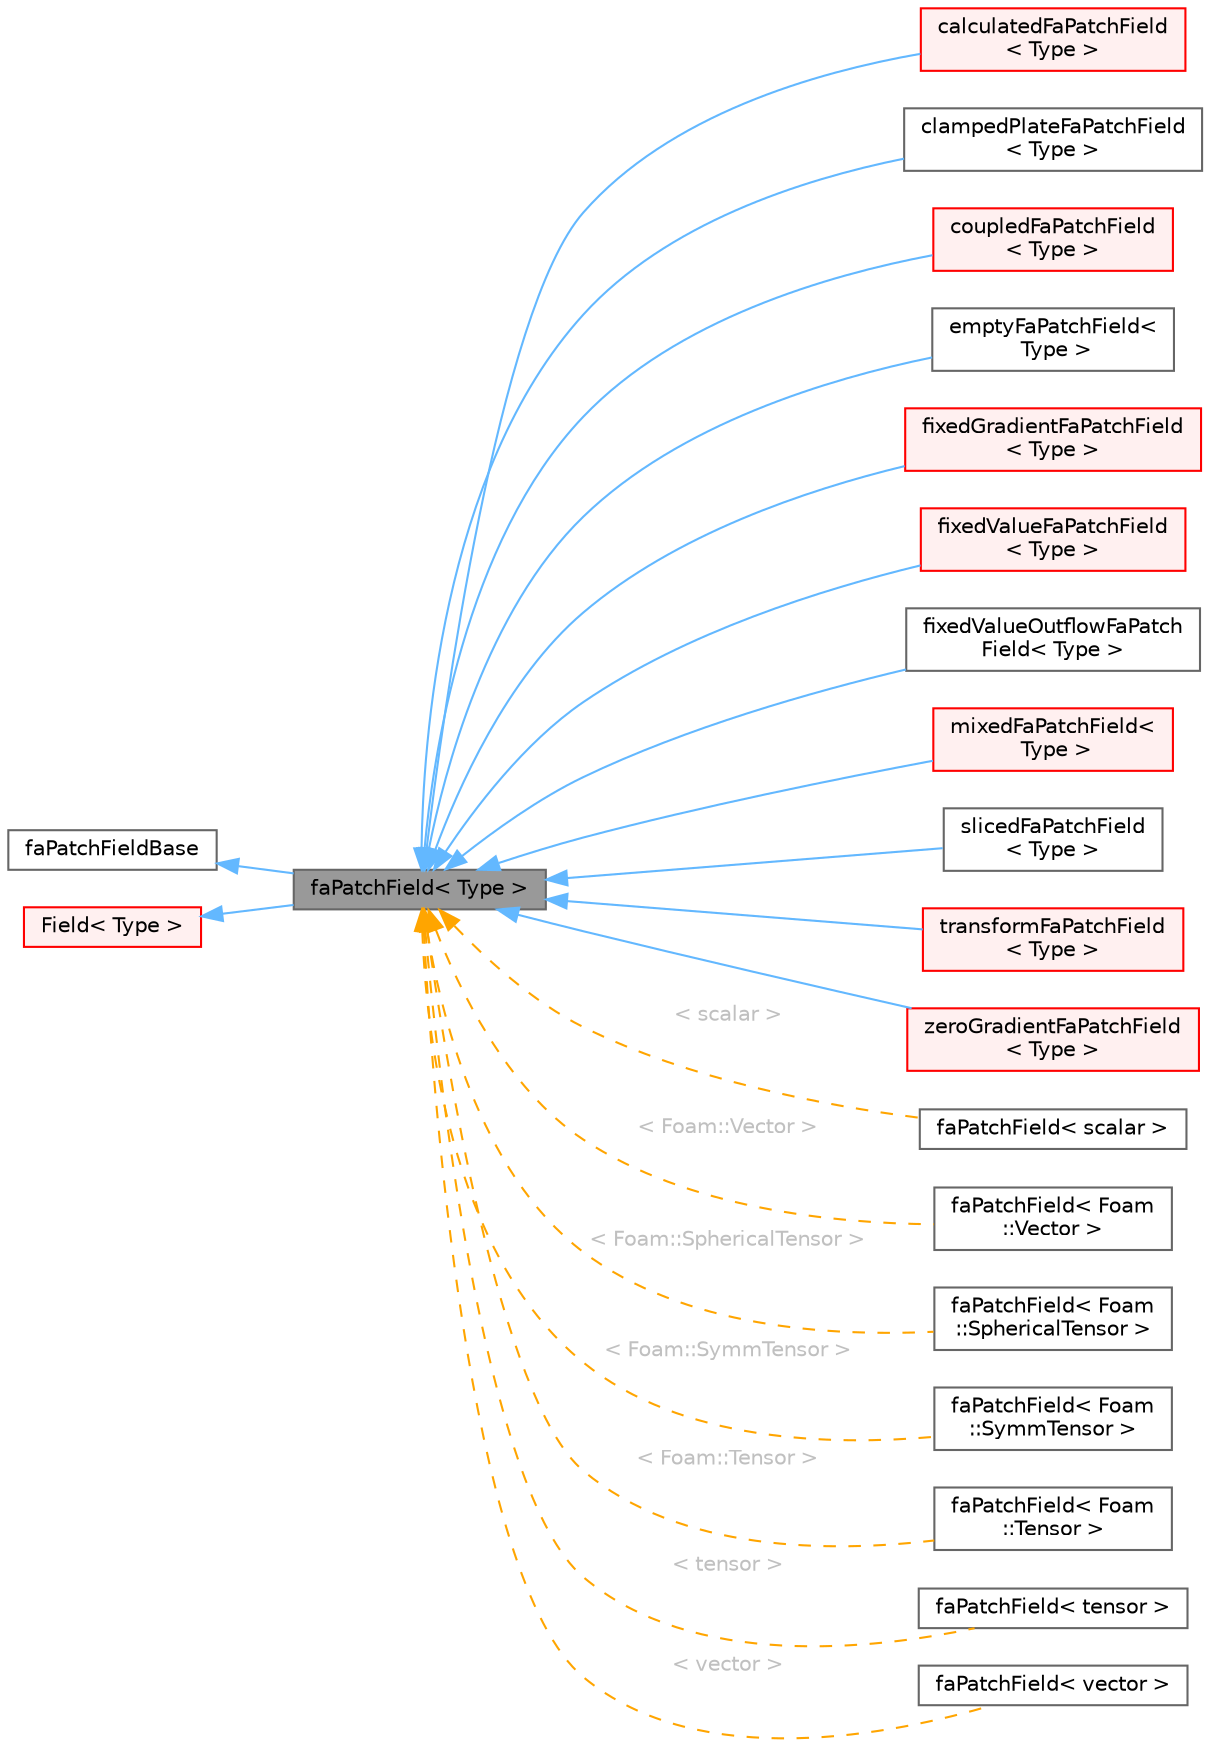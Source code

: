 digraph "faPatchField&lt; Type &gt;"
{
 // LATEX_PDF_SIZE
  bgcolor="transparent";
  edge [fontname=Helvetica,fontsize=10,labelfontname=Helvetica,labelfontsize=10];
  node [fontname=Helvetica,fontsize=10,shape=box,height=0.2,width=0.4];
  rankdir="LR";
  Node1 [id="Node000001",label="faPatchField\< Type \>",height=0.2,width=0.4,color="gray40", fillcolor="grey60", style="filled", fontcolor="black",tooltip="faPatchField<Type> abstract base class. This class gives a fat-interface to all derived classes cover..."];
  Node2 -> Node1 [id="edge1_Node000001_Node000002",dir="back",color="steelblue1",style="solid",tooltip=" "];
  Node2 [id="Node000002",label="faPatchFieldBase",height=0.2,width=0.4,color="gray40", fillcolor="white", style="filled",URL="$classFoam_1_1faPatchFieldBase.html",tooltip=" "];
  Node3 -> Node1 [id="edge2_Node000001_Node000003",dir="back",color="steelblue1",style="solid",tooltip=" "];
  Node3 [id="Node000003",label="Field\< Type \>",height=0.2,width=0.4,color="red", fillcolor="#FFF0F0", style="filled",URL="$classFoam_1_1Field.html",tooltip="Generic templated field type."];
  Node1 -> Node10 [id="edge3_Node000001_Node000010",dir="back",color="steelblue1",style="solid",tooltip=" "];
  Node10 [id="Node000010",label="calculatedFaPatchField\l\< Type \>",height=0.2,width=0.4,color="red", fillcolor="#FFF0F0", style="filled",URL="$classFoam_1_1calculatedFaPatchField.html",tooltip="Author Zeljko Tukovic, FMENA Hrvoje Jasak, Wikki Ltd."];
  Node1 -> Node13 [id="edge4_Node000001_Node000013",dir="back",color="steelblue1",style="solid",tooltip=" "];
  Node13 [id="Node000013",label="clampedPlateFaPatchField\l\< Type \>",height=0.2,width=0.4,color="gray40", fillcolor="white", style="filled",URL="$classFoam_1_1clampedPlateFaPatchField.html",tooltip="This BC provides a clamped BC. It sets zero fixed value and zeroGradient."];
  Node1 -> Node14 [id="edge5_Node000001_Node000014",dir="back",color="steelblue1",style="solid",tooltip=" "];
  Node14 [id="Node000014",label="coupledFaPatchField\l\< Type \>",height=0.2,width=0.4,color="red", fillcolor="#FFF0F0", style="filled",URL="$classFoam_1_1coupledFaPatchField.html",tooltip="Author Zeljko Tukovic, FMENA Hrvoje Jasak, Wikki Ltd."];
  Node1 -> Node17 [id="edge6_Node000001_Node000017",dir="back",color="steelblue1",style="solid",tooltip=" "];
  Node17 [id="Node000017",label="emptyFaPatchField\<\l Type \>",height=0.2,width=0.4,color="gray40", fillcolor="white", style="filled",URL="$classFoam_1_1emptyFaPatchField.html",tooltip="Author Zeljko Tukovic, FMENA Hrvoje Jasak, Wikki Ltd."];
  Node1 -> Node18 [id="edge7_Node000001_Node000018",dir="back",color="steelblue1",style="solid",tooltip=" "];
  Node18 [id="Node000018",label="fixedGradientFaPatchField\l\< Type \>",height=0.2,width=0.4,color="red", fillcolor="#FFF0F0", style="filled",URL="$classFoam_1_1fixedGradientFaPatchField.html",tooltip="This boundary condition supplies a fixed gradient condition, such that the patch values are calculate..."];
  Node1 -> Node20 [id="edge8_Node000001_Node000020",dir="back",color="steelblue1",style="solid",tooltip=" "];
  Node20 [id="Node000020",label="fixedValueFaPatchField\l\< Type \>",height=0.2,width=0.4,color="red", fillcolor="#FFF0F0", style="filled",URL="$classFoam_1_1fixedValueFaPatchField.html",tooltip="Author Zeljko Tukovic, FMENA Hrvoje Jasak, Wikki Ltd."];
  Node1 -> Node23 [id="edge9_Node000001_Node000023",dir="back",color="steelblue1",style="solid",tooltip=" "];
  Node23 [id="Node000023",label="fixedValueOutflowFaPatch\lField\< Type \>",height=0.2,width=0.4,color="gray40", fillcolor="white", style="filled",URL="$classFoam_1_1fixedValueOutflowFaPatchField.html",tooltip="Author Zeljko Tukovic, FMENA Hrvoje Jasak, Wikki Ltd."];
  Node1 -> Node24 [id="edge10_Node000001_Node000024",dir="back",color="steelblue1",style="solid",tooltip=" "];
  Node24 [id="Node000024",label="mixedFaPatchField\<\l Type \>",height=0.2,width=0.4,color="red", fillcolor="#FFF0F0", style="filled",URL="$classFoam_1_1mixedFaPatchField.html",tooltip="This boundary condition provides a base class for 'mixed' type boundary conditions,..."];
  Node1 -> Node28 [id="edge11_Node000001_Node000028",dir="back",color="steelblue1",style="solid",tooltip=" "];
  Node28 [id="Node000028",label="slicedFaPatchField\l\< Type \>",height=0.2,width=0.4,color="gray40", fillcolor="white", style="filled",URL="$classFoam_1_1slicedFaPatchField.html",tooltip="Specialization of faPatchField which creates the underlying faPatchField as a slice of the given comp..."];
  Node1 -> Node29 [id="edge12_Node000001_Node000029",dir="back",color="steelblue1",style="solid",tooltip=" "];
  Node29 [id="Node000029",label="transformFaPatchField\l\< Type \>",height=0.2,width=0.4,color="red", fillcolor="#FFF0F0", style="filled",URL="$classFoam_1_1transformFaPatchField.html",tooltip="Author Zeljko Tukovic, FMENA Hrvoje Jasak, Wikki Ltd."];
  Node1 -> Node34 [id="edge13_Node000001_Node000034",dir="back",color="steelblue1",style="solid",tooltip=" "];
  Node34 [id="Node000034",label="zeroGradientFaPatchField\l\< Type \>",height=0.2,width=0.4,color="red", fillcolor="#FFF0F0", style="filled",URL="$classFoam_1_1zeroGradientFaPatchField.html",tooltip="Author Zeljko Tukovic, FMENA Hrvoje Jasak, Wikki Ltd."];
  Node1 -> Node36 [id="edge14_Node000001_Node000036",dir="back",color="orange",style="dashed",tooltip=" ",label=" \< scalar \>",fontcolor="grey" ];
  Node36 [id="Node000036",label="faPatchField\< scalar \>",height=0.2,width=0.4,color="gray40", fillcolor="white", style="filled",URL="$classFoam_1_1faPatchField.html",tooltip=" "];
  Node1 -> Node37 [id="edge15_Node000001_Node000037",dir="back",color="orange",style="dashed",tooltip=" ",label=" \< Foam::Vector \>",fontcolor="grey" ];
  Node37 [id="Node000037",label="faPatchField\< Foam\l::Vector \>",height=0.2,width=0.4,color="gray40", fillcolor="white", style="filled",URL="$classFoam_1_1faPatchField.html",tooltip=" "];
  Node1 -> Node38 [id="edge16_Node000001_Node000038",dir="back",color="orange",style="dashed",tooltip=" ",label=" \< Foam::SphericalTensor \>",fontcolor="grey" ];
  Node38 [id="Node000038",label="faPatchField\< Foam\l::SphericalTensor \>",height=0.2,width=0.4,color="gray40", fillcolor="white", style="filled",URL="$classFoam_1_1faPatchField.html",tooltip=" "];
  Node1 -> Node39 [id="edge17_Node000001_Node000039",dir="back",color="orange",style="dashed",tooltip=" ",label=" \< Foam::SymmTensor \>",fontcolor="grey" ];
  Node39 [id="Node000039",label="faPatchField\< Foam\l::SymmTensor \>",height=0.2,width=0.4,color="gray40", fillcolor="white", style="filled",URL="$classFoam_1_1faPatchField.html",tooltip=" "];
  Node1 -> Node40 [id="edge18_Node000001_Node000040",dir="back",color="orange",style="dashed",tooltip=" ",label=" \< Foam::Tensor \>",fontcolor="grey" ];
  Node40 [id="Node000040",label="faPatchField\< Foam\l::Tensor \>",height=0.2,width=0.4,color="gray40", fillcolor="white", style="filled",URL="$classFoam_1_1faPatchField.html",tooltip=" "];
  Node1 -> Node41 [id="edge19_Node000001_Node000041",dir="back",color="orange",style="dashed",tooltip=" ",label=" \< tensor \>",fontcolor="grey" ];
  Node41 [id="Node000041",label="faPatchField\< tensor \>",height=0.2,width=0.4,color="gray40", fillcolor="white", style="filled",URL="$classFoam_1_1faPatchField.html",tooltip=" "];
  Node1 -> Node42 [id="edge20_Node000001_Node000042",dir="back",color="orange",style="dashed",tooltip=" ",label=" \< vector \>",fontcolor="grey" ];
  Node42 [id="Node000042",label="faPatchField\< vector \>",height=0.2,width=0.4,color="gray40", fillcolor="white", style="filled",URL="$classFoam_1_1faPatchField.html",tooltip=" "];
}
